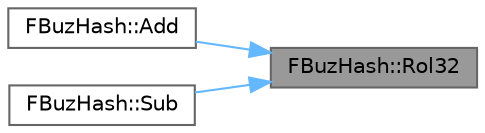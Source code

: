 digraph "FBuzHash::Rol32"
{
 // INTERACTIVE_SVG=YES
 // LATEX_PDF_SIZE
  bgcolor="transparent";
  edge [fontname=Helvetica,fontsize=10,labelfontname=Helvetica,labelfontsize=10];
  node [fontname=Helvetica,fontsize=10,shape=box,height=0.2,width=0.4];
  rankdir="RL";
  Node1 [id="Node000001",label="FBuzHash::Rol32",height=0.2,width=0.4,color="gray40", fillcolor="grey60", style="filled", fontcolor="black",tooltip=" "];
  Node1 -> Node2 [id="edge1_Node000001_Node000002",dir="back",color="steelblue1",style="solid",tooltip=" "];
  Node2 [id="Node000002",label="FBuzHash::Add",height=0.2,width=0.4,color="grey40", fillcolor="white", style="filled",URL="$d5/df2/structFBuzHash.html#ac6e46ccae234730b47dbcbcfd71c2d7f",tooltip="Appends a byte to the start of the window and updates the hash."];
  Node1 -> Node3 [id="edge2_Node000001_Node000003",dir="back",color="steelblue1",style="solid",tooltip=" "];
  Node3 [id="Node000003",label="FBuzHash::Sub",height=0.2,width=0.4,color="grey40", fillcolor="white", style="filled",URL="$d5/df2/structFBuzHash.html#a43093886456bc95aea66d7651a37c74d",tooltip="Removes a byte from the back of the sliding window and updates the hash."];
}
